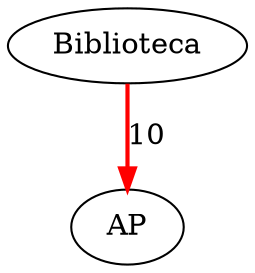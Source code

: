 digraph G {
  "﻿Biblioteca" [label="﻿Biblioteca"];
  "AP" [label="AP"];
  "﻿Biblioteca" -> "AP" [label="10", color=red, penwidth=2.0];
}
